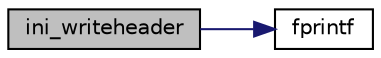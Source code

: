 digraph "ini_writeheader"
{
  edge [fontname="Helvetica",fontsize="10",labelfontname="Helvetica",labelfontsize="10"];
  node [fontname="Helvetica",fontsize="10",shape=record];
  rankdir="LR";
  Node15 [label="ini_writeheader",height=0.2,width=0.4,color="black", fillcolor="grey75", style="filled", fontcolor="black"];
  Node15 -> Node16 [color="midnightblue",fontsize="10",style="solid",fontname="Helvetica"];
  Node16 [label="fprintf",height=0.2,width=0.4,color="black", fillcolor="white", style="filled",URL="$d2/d8c/examplehs038_8m.html#ae272956ea74f28b2f067d455fead331f"];
}
